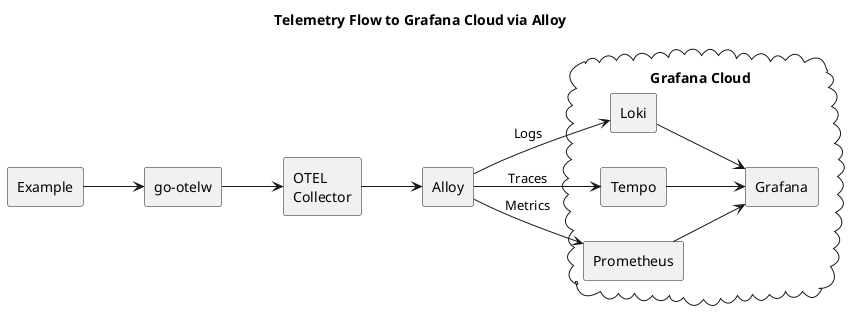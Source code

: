 @startuml grafana-cloud-alloy
title Telemetry Flow to Grafana Cloud via Alloy
left to right direction

agent Example as EX
agent "OTEL\nCollector" as OC
agent "go-otelw" as OW
agent Alloy as ALY
cloud "Grafana Cloud" {
    agent Loki
    agent Tempo
    agent Prometheus
    agent Grafana
}

EX --> OW
OW --> OC
OC --> ALY
ALY --> Loki: "Logs"
ALY --> Tempo: "Traces"
ALY --> Prometheus: "Metrics"
Loki --> Grafana
Tempo --> Grafana
Prometheus --> Grafana

@enduml
